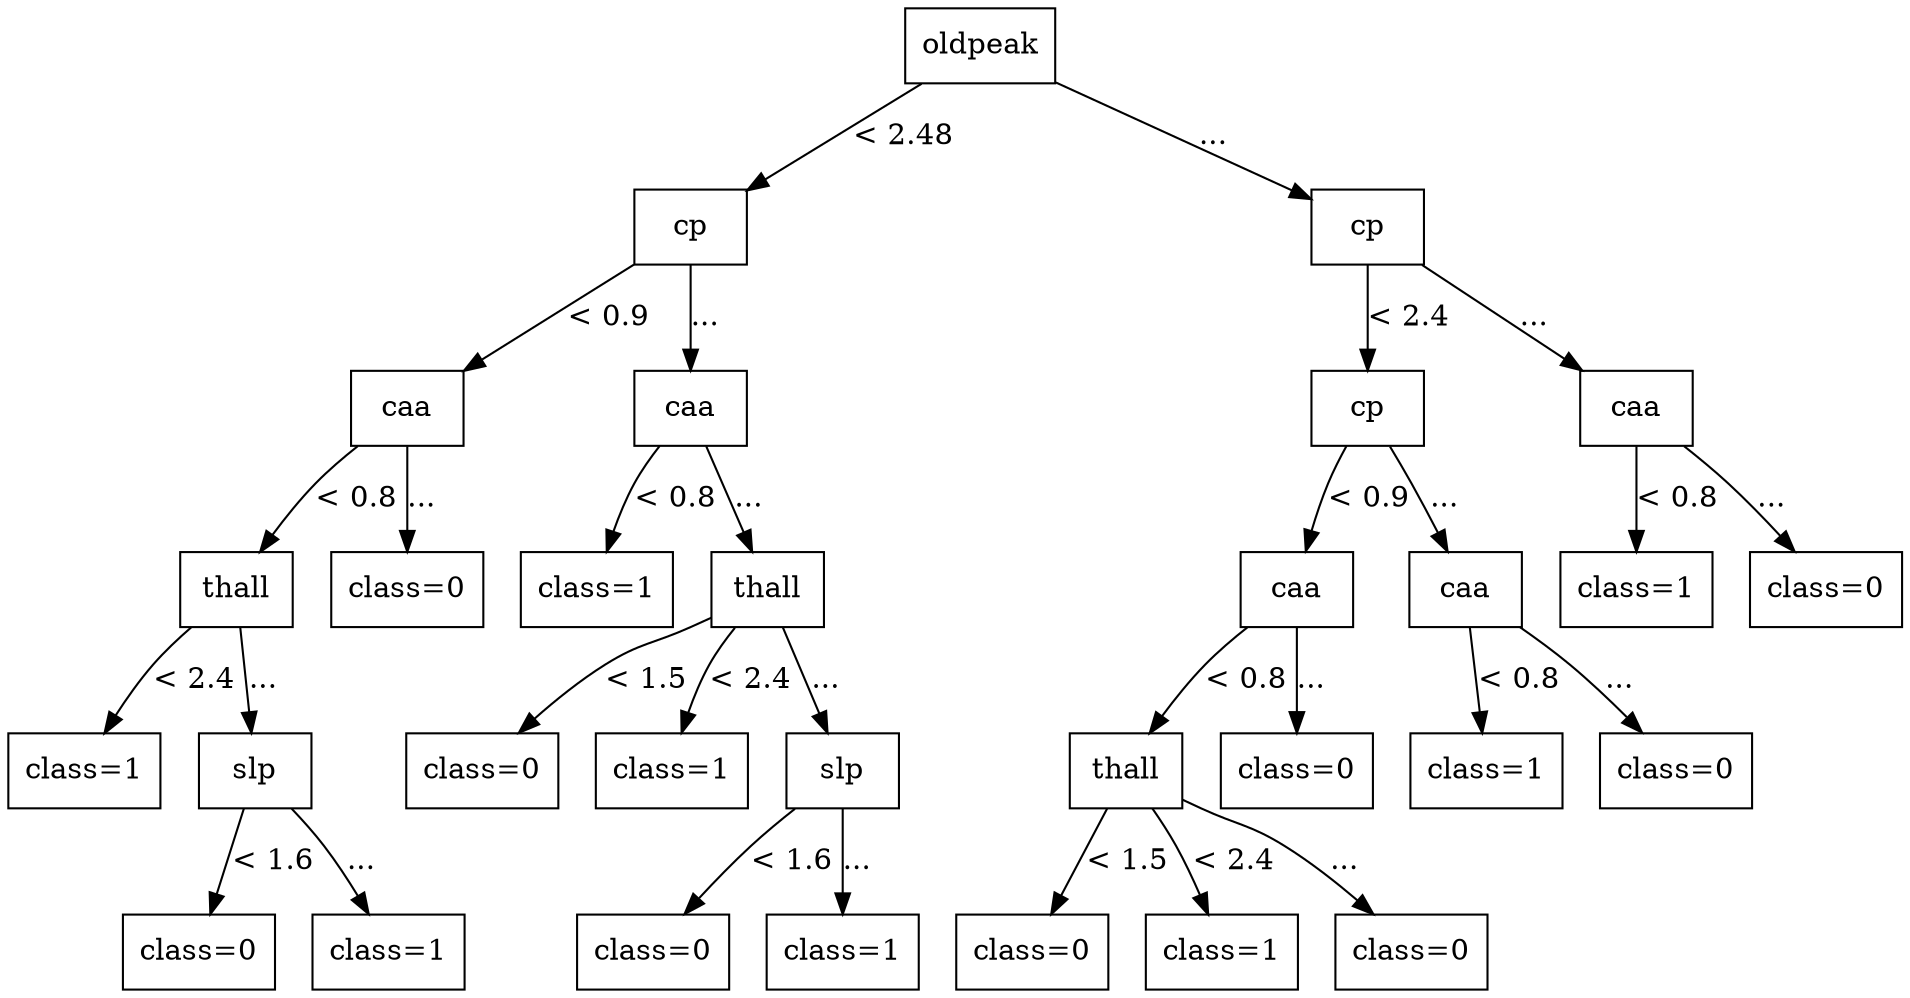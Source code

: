 digraph G {
node [shape=box];
node [style=filled, fillcolor=white];

0 [label="oldpeak"];

1 [label="cp"];
17 [label="cp"];

0 -> 1 [label="< 2.48"];
0 -> 17 [label="..."];

2 [label="caa"];
9 [label="caa"];
18 [label="cp"];
28 [label="caa"];

1 -> 2 [label="< 0.9"];
1 -> 9 [label="..."];
17 -> 18 [label="< 2.4"];
17 -> 28 [label="..."];

3 [label="thall"];
8 [label="class=0"];
10 [label="class=1"];
11 [label="thall"];
19 [label="caa"];
25 [label="caa"];
29 [label="class=1"];
30 [label="class=0"];

2 -> 3 [label="< 0.8"];
2 -> 8 [label="..."];
9 -> 10 [label="< 0.8"];
9 -> 11 [label="..."];
18 -> 19 [label="< 0.9"];
18 -> 25 [label="..."];
28 -> 29 [label="< 0.8"];
28 -> 30 [label="..."];

4 [label="class=1"];
5 [label="slp"];
12 [label="class=0"];
13 [label="class=1"];
14 [label="slp"];
20 [label="thall"];
24 [label="class=0"];
26 [label="class=1"];
27 [label="class=0"];

3 -> 4 [label="< 2.4"];
3 -> 5 [label="..."];
11 -> 12 [label="< 1.5"];
11 -> 13 [label="< 2.4"];
11 -> 14 [label="..."];
19 -> 20 [label="< 0.8"];
19 -> 24 [label="..."];
25 -> 26 [label="< 0.8"];
25 -> 27 [label="..."];

6 [label="class=0"];
7 [label="class=1"];
15 [label="class=0"];
16 [label="class=1"];
21 [label="class=0"];
22 [label="class=1"];
23 [label="class=0"];

5 -> 6 [label="< 1.6"];
5 -> 7 [label="..."];
14 -> 15 [label="< 1.6"];
14 -> 16 [label="..."];
20 -> 21 [label="< 1.5"];
20 -> 22 [label="< 2.4"];
20 -> 23 [label="..."];

}